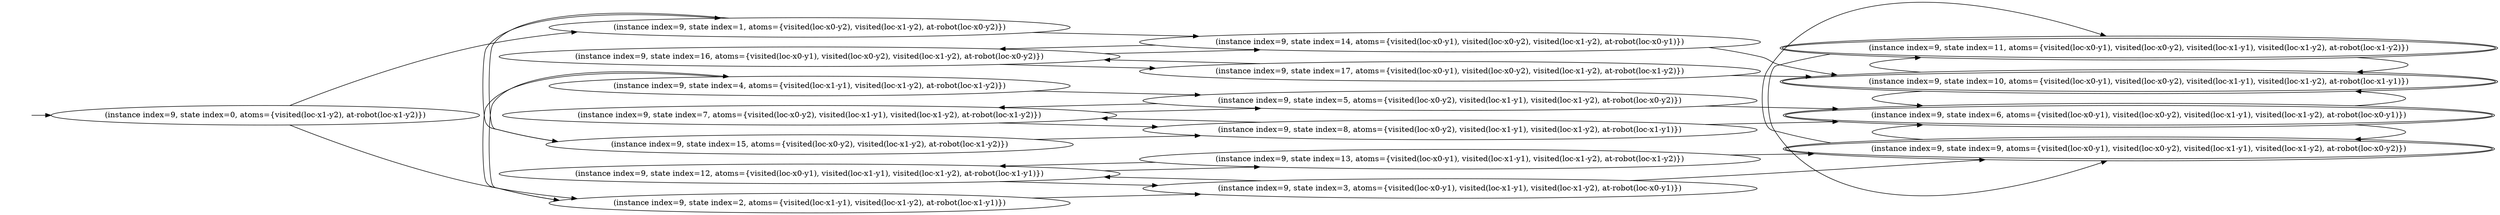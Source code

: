 digraph {
rankdir="LR"
s0[label="(instance index=9, state index=0, atoms={visited(loc-x1-y2), at-robot(loc-x1-y2)})"]
s12[label="(instance index=9, state index=12, atoms={visited(loc-x0-y1), visited(loc-x1-y1), visited(loc-x1-y2), at-robot(loc-x1-y1)})"]
s2[label="(instance index=9, state index=2, atoms={visited(loc-x1-y1), visited(loc-x1-y2), at-robot(loc-x1-y1)})"]
s16[label="(instance index=9, state index=16, atoms={visited(loc-x0-y1), visited(loc-x0-y2), visited(loc-x1-y2), at-robot(loc-x0-y2)})"]
s1[label="(instance index=9, state index=1, atoms={visited(loc-x0-y2), visited(loc-x1-y2), at-robot(loc-x0-y2)})"]
s4[label="(instance index=9, state index=4, atoms={visited(loc-x1-y1), visited(loc-x1-y2), at-robot(loc-x1-y2)})"]
s7[label="(instance index=9, state index=7, atoms={visited(loc-x0-y2), visited(loc-x1-y1), visited(loc-x1-y2), at-robot(loc-x1-y2)})"]
s15[label="(instance index=9, state index=15, atoms={visited(loc-x0-y2), visited(loc-x1-y2), at-robot(loc-x1-y2)})"]
s5[label="(instance index=9, state index=5, atoms={visited(loc-x0-y2), visited(loc-x1-y1), visited(loc-x1-y2), at-robot(loc-x0-y2)})"]
s8[label="(instance index=9, state index=8, atoms={visited(loc-x0-y2), visited(loc-x1-y1), visited(loc-x1-y2), at-robot(loc-x1-y1)})"]
s14[label="(instance index=9, state index=14, atoms={visited(loc-x0-y1), visited(loc-x0-y2), visited(loc-x1-y2), at-robot(loc-x0-y1)})"]
s17[label="(instance index=9, state index=17, atoms={visited(loc-x0-y1), visited(loc-x0-y2), visited(loc-x1-y2), at-robot(loc-x1-y2)})"]
s3[label="(instance index=9, state index=3, atoms={visited(loc-x0-y1), visited(loc-x1-y1), visited(loc-x1-y2), at-robot(loc-x0-y1)})"]
s13[label="(instance index=9, state index=13, atoms={visited(loc-x0-y1), visited(loc-x1-y1), visited(loc-x1-y2), at-robot(loc-x1-y2)})"]
s6[peripheries=2,label="(instance index=9, state index=6, atoms={visited(loc-x0-y1), visited(loc-x0-y2), visited(loc-x1-y1), visited(loc-x1-y2), at-robot(loc-x0-y1)})"]
s11[peripheries=2,label="(instance index=9, state index=11, atoms={visited(loc-x0-y1), visited(loc-x0-y2), visited(loc-x1-y1), visited(loc-x1-y2), at-robot(loc-x1-y2)})"]
s10[peripheries=2,label="(instance index=9, state index=10, atoms={visited(loc-x0-y1), visited(loc-x0-y2), visited(loc-x1-y1), visited(loc-x1-y2), at-robot(loc-x1-y1)})"]
s9[peripheries=2,label="(instance index=9, state index=9, atoms={visited(loc-x0-y1), visited(loc-x0-y2), visited(loc-x1-y1), visited(loc-x1-y2), at-robot(loc-x0-y2)})"]
Dangling [ label = "", style = invis ]
{ rank = same; Dangling }
Dangling -> s0
{ rank = same; s0}
{ rank = same; s12,s2,s16,s1,s4,s7,s15}
{ rank = same; s5,s8,s14,s17,s3,s13}
{ rank = same; s6,s11,s10,s9}
{
s0->s2
s0->s1
}
{
s12->s13
s12->s3
s2->s4
s2->s3
s16->s14
s16->s17
s1->s15
s1->s14
s4->s5
s4->s2
s7->s5
s7->s8
s15->s1
s15->s8
}
{
s5->s7
s5->s6
s8->s7
s8->s6
s14->s10
s14->s16
s17->s10
s17->s16
s3->s12
s3->s9
s13->s12
s13->s9
}
{
s6->s10
s6->s9
s11->s10
s11->s9
s10->s6
s10->s11
s9->s6
s9->s11
}
}
